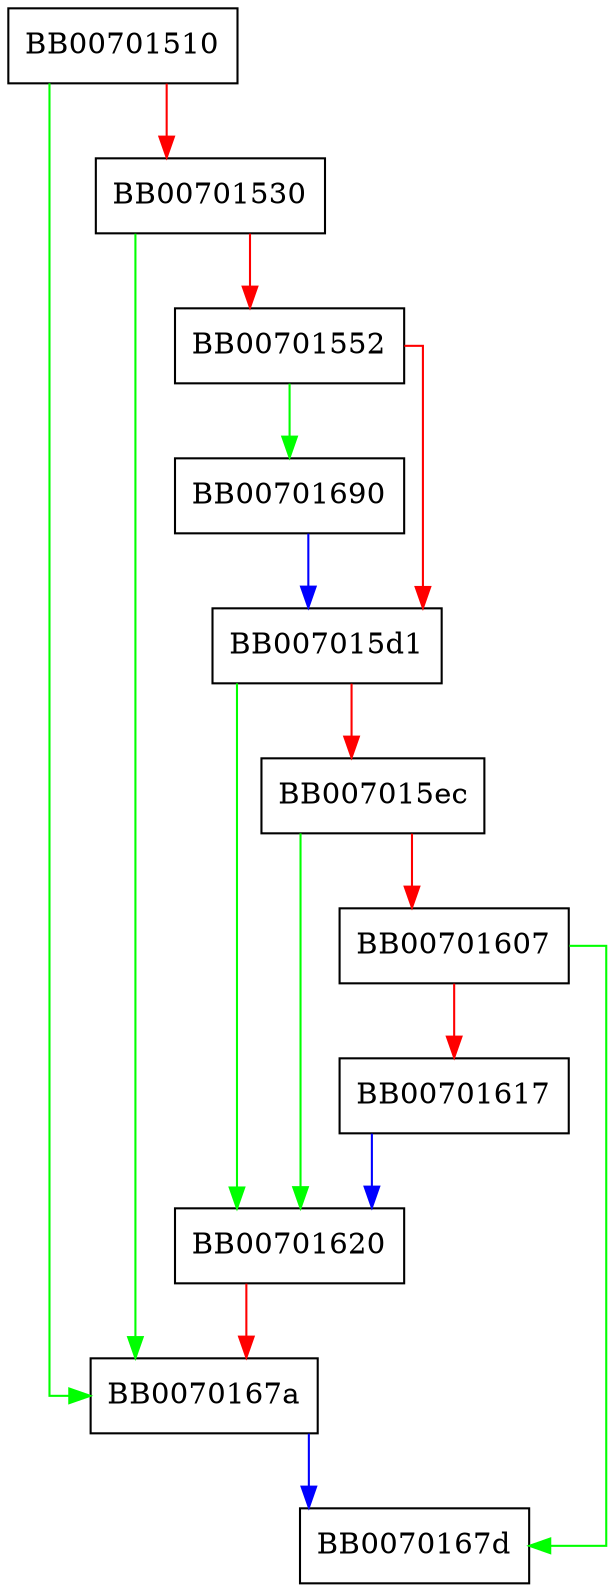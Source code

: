 digraph kdf_pvk_dup {
  node [shape="box"];
  graph [splines=ortho];
  BB00701510 -> BB0070167a [color="green"];
  BB00701510 -> BB00701530 [color="red"];
  BB00701530 -> BB0070167a [color="green"];
  BB00701530 -> BB00701552 [color="red"];
  BB00701552 -> BB00701690 [color="green"];
  BB00701552 -> BB007015d1 [color="red"];
  BB007015d1 -> BB00701620 [color="green"];
  BB007015d1 -> BB007015ec [color="red"];
  BB007015ec -> BB00701620 [color="green"];
  BB007015ec -> BB00701607 [color="red"];
  BB00701607 -> BB0070167d [color="green"];
  BB00701607 -> BB00701617 [color="red"];
  BB00701617 -> BB00701620 [color="blue"];
  BB00701620 -> BB0070167a [color="red"];
  BB0070167a -> BB0070167d [color="blue"];
  BB00701690 -> BB007015d1 [color="blue"];
}